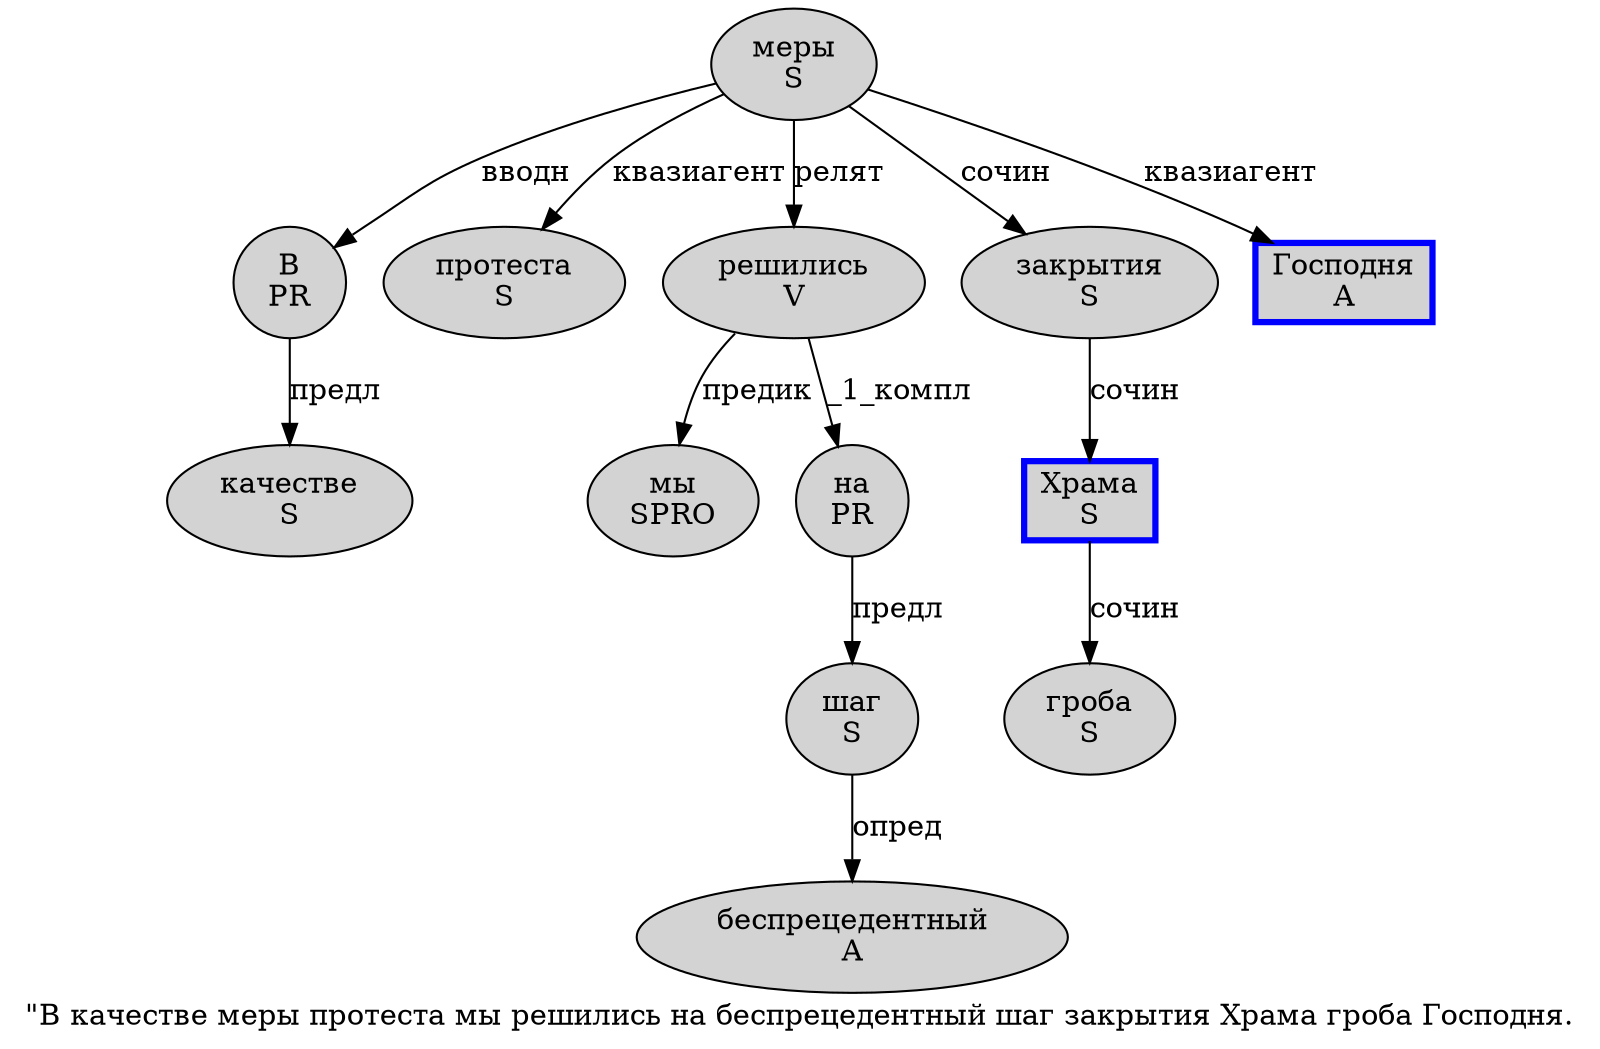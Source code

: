 digraph SENTENCE_19 {
	graph [label="\"В качестве меры протеста мы решились на беспрецедентный шаг закрытия Храма гроба Господня."]
	node [style=filled]
		1 [label="В
PR" color="" fillcolor=lightgray penwidth=1 shape=ellipse]
		2 [label="качестве
S" color="" fillcolor=lightgray penwidth=1 shape=ellipse]
		3 [label="меры
S" color="" fillcolor=lightgray penwidth=1 shape=ellipse]
		4 [label="протеста
S" color="" fillcolor=lightgray penwidth=1 shape=ellipse]
		5 [label="мы
SPRO" color="" fillcolor=lightgray penwidth=1 shape=ellipse]
		6 [label="решились
V" color="" fillcolor=lightgray penwidth=1 shape=ellipse]
		7 [label="на
PR" color="" fillcolor=lightgray penwidth=1 shape=ellipse]
		8 [label="беспрецедентный
A" color="" fillcolor=lightgray penwidth=1 shape=ellipse]
		9 [label="шаг
S" color="" fillcolor=lightgray penwidth=1 shape=ellipse]
		10 [label="закрытия
S" color="" fillcolor=lightgray penwidth=1 shape=ellipse]
		11 [label="Храма
S" color=blue fillcolor=lightgray penwidth=3 shape=box]
		12 [label="гроба
S" color="" fillcolor=lightgray penwidth=1 shape=ellipse]
		13 [label="Господня
A" color=blue fillcolor=lightgray penwidth=3 shape=box]
			11 -> 12 [label="сочин"]
			9 -> 8 [label="опред"]
			10 -> 11 [label="сочин"]
			3 -> 1 [label="вводн"]
			3 -> 4 [label="квазиагент"]
			3 -> 6 [label="релят"]
			3 -> 10 [label="сочин"]
			3 -> 13 [label="квазиагент"]
			1 -> 2 [label="предл"]
			7 -> 9 [label="предл"]
			6 -> 5 [label="предик"]
			6 -> 7 [label="_1_компл"]
}